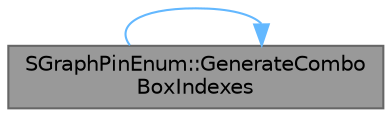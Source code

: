 digraph "SGraphPinEnum::GenerateComboBoxIndexes"
{
 // INTERACTIVE_SVG=YES
 // LATEX_PDF_SIZE
  bgcolor="transparent";
  edge [fontname=Helvetica,fontsize=10,labelfontname=Helvetica,labelfontsize=10];
  node [fontname=Helvetica,fontsize=10,shape=box,height=0.2,width=0.4];
  rankdir="RL";
  Node1 [id="Node000001",label="SGraphPinEnum::GenerateCombo\lBoxIndexes",height=0.2,width=0.4,color="gray40", fillcolor="grey60", style="filled", fontcolor="black",tooltip="Function to generate the list of indexes from the enum object."];
  Node1 -> Node1 [id="edge1_Node000001_Node000001",dir="back",color="steelblue1",style="solid",tooltip=" "];
}
